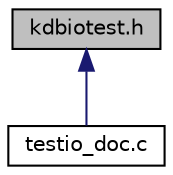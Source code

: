 digraph "kdbiotest.h"
{
 // LATEX_PDF_SIZE
  edge [fontname="Helvetica",fontsize="10",labelfontname="Helvetica",labelfontsize="10"];
  node [fontname="Helvetica",fontsize="10",shape=record];
  Node3 [label="kdbiotest.h",height=0.2,width=0.4,color="black", fillcolor="grey75", style="filled", fontcolor="black",tooltip="Elektra-I/O functions and declarations for the I/O binding test suite."];
  Node3 -> Node4 [dir="back",color="midnightblue",fontsize="10",style="solid",fontname="Helvetica"];
  Node4 [label="testio_doc.c",height=0.2,width=0.4,color="black", fillcolor="white", style="filled",URL="$testio__doc_8c.html",tooltip="Tests for I/O doc binding."];
}
